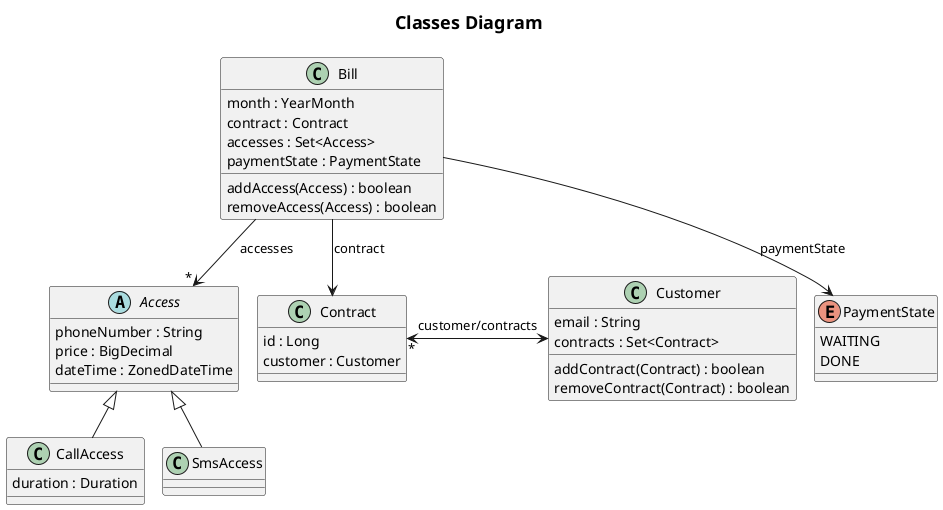 @startuml
!pragma layout smetana


title = Classes Diagram

abstract class "Access" [[Glossary#glossaryid-Access{Access}]] {
  phoneNumber : String [[[Glossary#glossaryid-Access_phoneNumber{Access.phoneNumber}]]]
  price : BigDecimal [[[Glossary#glossaryid-Access_price{Access.price}]]]
  dateTime : ZonedDateTime [[[Glossary#glossaryid-Access_dateTime{Access.dateTime}]]]
}

class "Bill" [[Glossary#glossaryid-Bill{Bill}]] {
  month : YearMonth [[[Glossary#glossaryid-Bill_month{Bill.month}]]]
  contract : Contract [[[Glossary#glossaryid-Bill_contract{Bill.contract}]]]
  accesses : Set<Access> [[[Glossary#glossaryid-Bill_accesses{Bill.accesses}]]]
  paymentState : PaymentState [[[Glossary#glossaryid-Bill_paymentState{Bill.paymentState}]]]
  addAccess(Access) : boolean
  removeAccess(Access) : boolean
}

class "CallAccess" [[Glossary#glossaryid-CallAccess{CallAccess}]] {
  duration : Duration [[[Glossary#glossaryid-CallAccess_duration{CallAccess.duration}]]]
}

class "Contract" [[Glossary#glossaryid-Contract{Contract}]] {
  id : Long [[[Glossary#glossaryid-Contract_id{Contract.id}]]]
  customer : Customer [[[Glossary#glossaryid-Contract_customer{Contract.customer}]]]
}

class "Customer" [[Glossary#glossaryid-Customer{Customer}]] {
  email : String [[[Glossary#glossaryid-Customer_email{Customer.email}]]]
  contracts : Set<Contract> [[[Glossary#glossaryid-Customer_contracts{Customer.contracts}]]]
  addContract(Contract) : boolean
  removeContract(Contract) : boolean
}

enum "PaymentState" [[Glossary#glossaryid-PaymentState{PaymentState}]] {
  WAITING [[[Glossary#glossaryid-PaymentState_WAITING{PaymentState.WAITING}]]]
  DONE [[[Glossary#glossaryid-PaymentState_DONE{PaymentState.DONE}]]]
}

class "SmsAccess" [[Glossary#glossaryid-SmsAccess{SmsAccess}]]

"Access" <|-- "CallAccess"
"Access" <|-- "SmsAccess"
"Bill" --> "*" "Access" : accesses
"Bill" --> "Contract" : contract
"Bill" --> "PaymentState" : paymentState
"Contract" "*" <-> "Customer" : customer/contracts

@enduml